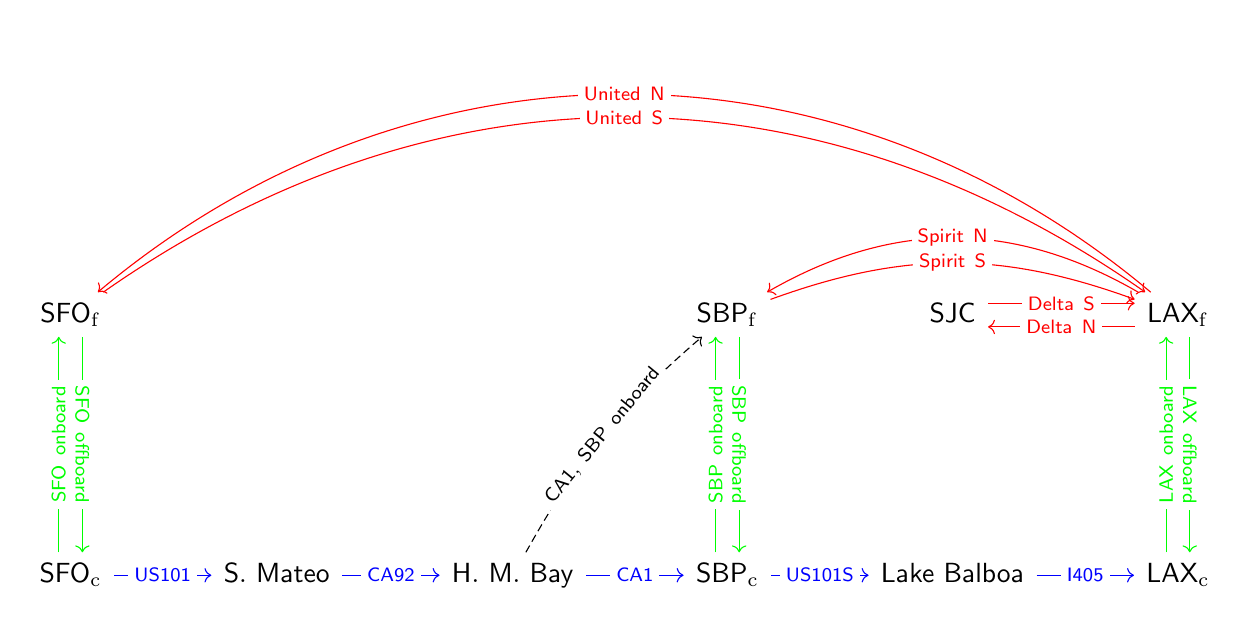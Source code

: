 \begin{tikzcd}[row sep=2.75cm, column sep = 1.25cm]
\mathsf{SFO}_\mathrm{f}
\arrow[rrrrr,red,bend left=35,"\mathsf{United}\ \mathsf{S}" description]
\arrow[d, shift left=0.15cm,sloped, "\mathsf{SFO} \ \mathsf{offboard}" description,green]& & &\mathsf{SBP}_\mathrm{f}
\arrow[d, shift left=0.15cm,sloped, "\mathsf{SBP} \ \mathsf{offboard}" description,green]
\arrow[rr,bend left=20,red,"\mathsf{Spirit}\ \mathsf{S}" description,swap]&
\mathsf{SJC} \arrow[r, shift left=0.15cm, red, "\mathsf{Delta}\ \mathsf{S}" description]&
\mathsf{LAX}_\mathrm{f}
\arrow[d, shift left=0.15cm,sloped, "\mathsf{LAX} \ \mathsf{offboard}" description,green]
\arrow[l,shift left=0.15cm,"\mathsf{Delta}\ \mathsf{N}" description,red]
\arrow[ll,bend right=30,red,"\mathsf{Spirit}\ \mathsf{N}" description,swap]
\arrow[lllll,"\mathsf{United}\ \mathsf{N}" description,red,bend right=40,swap]\\
\mathsf{SFO}_\mathrm{c}
\arrow[u, shift left=0.15cm,sloped, "\mathsf{SFO} \ \mathsf{onboard}" description,green]
\arrow[r,"\mathsf{US101}" description,blue]&\mathsf{S.}\ \mathsf{Mateo}
\arrow[r,"\mathsf{CA92}" description,blue]&
\mathsf{H.}\ \mathsf{M.}\ \mathsf{Bay}
\arrow[r,"\mathsf{CA1}" description,blue]
\arrow[ur,dashed,"\mathsf{CA1,\ SBP\ onboard}" description,bend left=10,sloped]&
\mathsf{SBP}_\mathrm{c}
\arrow[u, shift left=0.15cm,sloped, "\mathsf{SBP} \ \mathsf{onboard}" description,green]
\arrow[r,"\mathsf{US101S}" description,blue]&
\mathsf{Lake}\ \mathsf{Balboa}
\arrow[r,"\mathsf{I405}" description,blue]&\mathsf{LAX}_\mathrm{c}
\arrow[u, shift left=0.15cm,sloped, "\mathsf{LAX} \ \mathsf{onboard}" description,green]
\end{tikzcd}